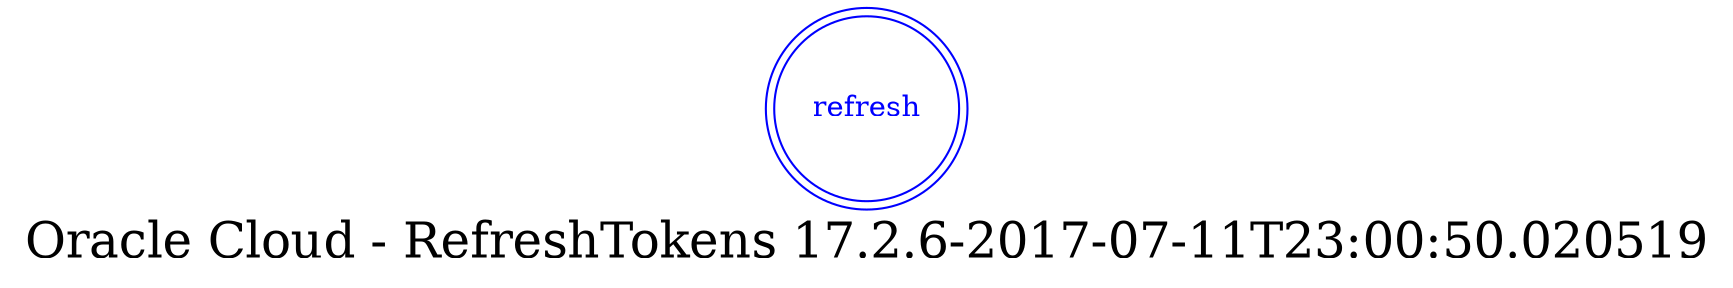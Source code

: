 digraph LexiconGraph {
graph[label="Oracle Cloud - RefreshTokens 17.2.6-2017-07-11T23:00:50.020519", fontsize=24]
splines=true
"refresh" [color=blue, fontcolor=blue, shape=doublecircle]
}
